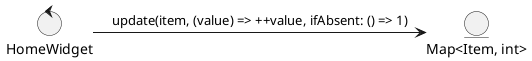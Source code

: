 @startuml
control HomeWidget
entity "Map<Item, int>" as cart

(HomeWidget) -> (cart): update(item, (value) => ++value, ifAbsent: () => 1)
@enduml
